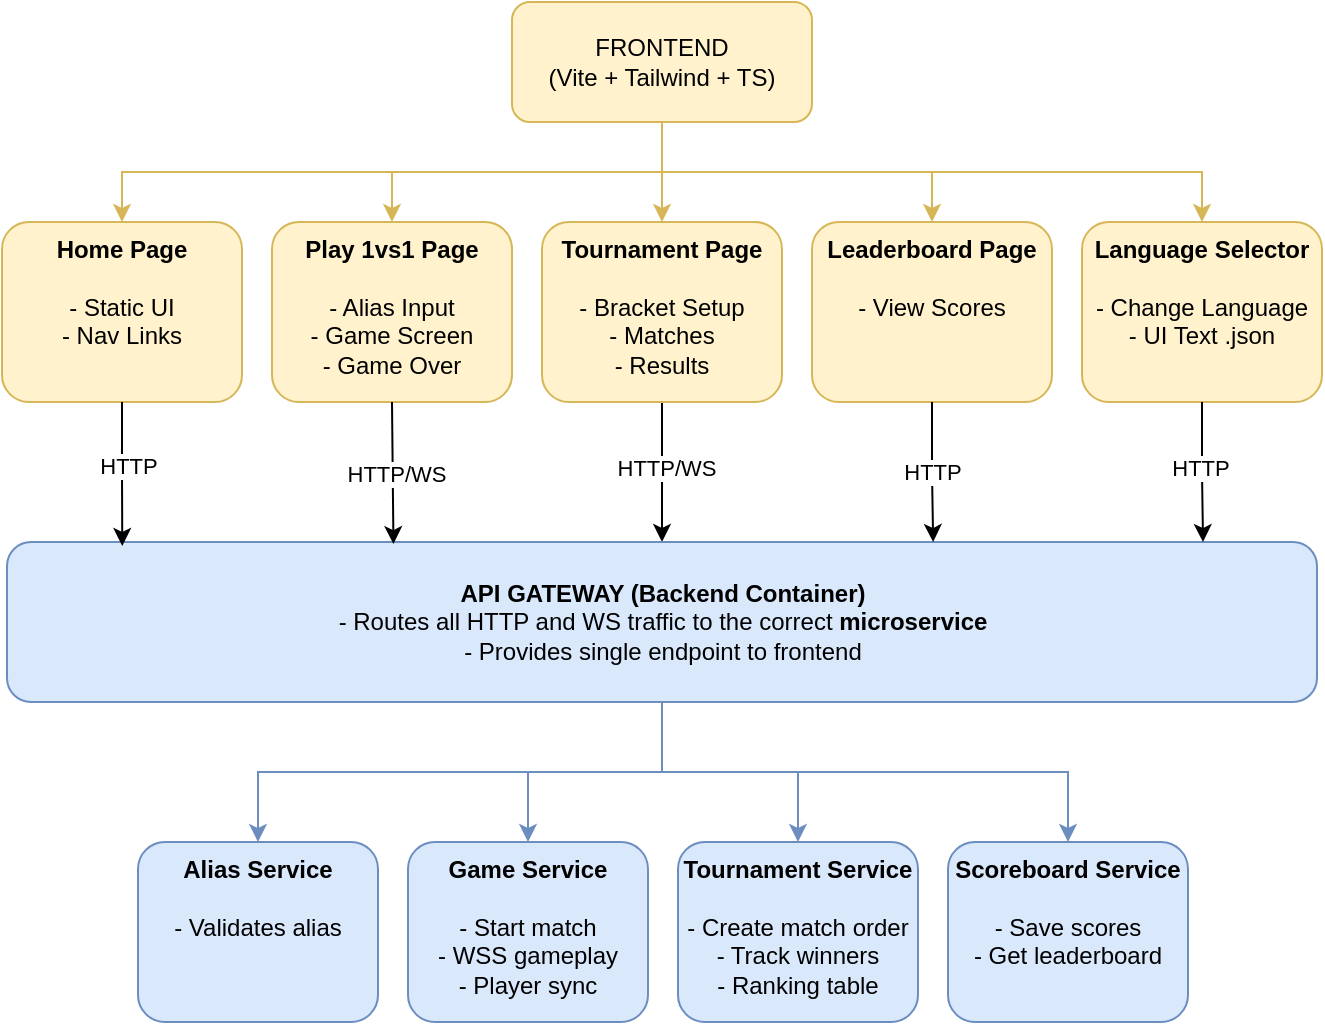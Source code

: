 <mxfile version="26.1.1">
  <diagram name="Page-1" id="Cc9oTgwPpKHZk2mY7icy">
    <mxGraphModel dx="880" dy="526" grid="1" gridSize="10" guides="1" tooltips="1" connect="1" arrows="1" fold="1" page="1" pageScale="1" pageWidth="850" pageHeight="1100" math="0" shadow="0">
      <root>
        <mxCell id="0" />
        <mxCell id="1" parent="0" />
        <mxCell id="W1Wscjg8J1eMTDm9cVJc-10" style="edgeStyle=orthogonalEdgeStyle;rounded=0;orthogonalLoop=1;jettySize=auto;html=1;exitX=0.5;exitY=1;exitDx=0;exitDy=0;entryX=0.5;entryY=0;entryDx=0;entryDy=0;fillColor=#fff2cc;strokeColor=#d6b656;" parent="1" source="W1Wscjg8J1eMTDm9cVJc-1" target="W1Wscjg8J1eMTDm9cVJc-3" edge="1">
          <mxGeometry relative="1" as="geometry" />
        </mxCell>
        <mxCell id="W1Wscjg8J1eMTDm9cVJc-11" style="edgeStyle=orthogonalEdgeStyle;rounded=0;orthogonalLoop=1;jettySize=auto;html=1;exitX=0.5;exitY=1;exitDx=0;exitDy=0;entryX=0.5;entryY=0;entryDx=0;entryDy=0;fillColor=#fff2cc;strokeColor=#d6b656;" parent="1" source="W1Wscjg8J1eMTDm9cVJc-1" target="W1Wscjg8J1eMTDm9cVJc-4" edge="1">
          <mxGeometry relative="1" as="geometry" />
        </mxCell>
        <mxCell id="W1Wscjg8J1eMTDm9cVJc-12" style="edgeStyle=orthogonalEdgeStyle;rounded=0;orthogonalLoop=1;jettySize=auto;html=1;exitX=0.5;exitY=1;exitDx=0;exitDy=0;entryX=0.5;entryY=0;entryDx=0;entryDy=0;fillColor=#fff2cc;strokeColor=#d6b656;" parent="1" source="W1Wscjg8J1eMTDm9cVJc-1" target="W1Wscjg8J1eMTDm9cVJc-5" edge="1">
          <mxGeometry relative="1" as="geometry" />
        </mxCell>
        <mxCell id="W1Wscjg8J1eMTDm9cVJc-13" style="edgeStyle=orthogonalEdgeStyle;rounded=0;orthogonalLoop=1;jettySize=auto;html=1;exitX=0.5;exitY=1;exitDx=0;exitDy=0;fillColor=#fff2cc;strokeColor=#d6b656;" parent="1" source="W1Wscjg8J1eMTDm9cVJc-1" target="W1Wscjg8J1eMTDm9cVJc-7" edge="1">
          <mxGeometry relative="1" as="geometry" />
        </mxCell>
        <mxCell id="W1Wscjg8J1eMTDm9cVJc-14" style="edgeStyle=orthogonalEdgeStyle;rounded=0;orthogonalLoop=1;jettySize=auto;html=1;exitX=0.5;exitY=1;exitDx=0;exitDy=0;entryX=0.5;entryY=0;entryDx=0;entryDy=0;fillColor=#fff2cc;strokeColor=#d6b656;" parent="1" source="W1Wscjg8J1eMTDm9cVJc-1" target="W1Wscjg8J1eMTDm9cVJc-8" edge="1">
          <mxGeometry relative="1" as="geometry" />
        </mxCell>
        <mxCell id="W1Wscjg8J1eMTDm9cVJc-1" value="FRONTEND&lt;div&gt;(Vite + Tailwind + TS)&lt;/div&gt;" style="rounded=1;whiteSpace=wrap;html=1;fillColor=#fff2cc;strokeColor=#d6b656;" parent="1" vertex="1">
          <mxGeometry x="360" y="170" width="150" height="60" as="geometry" />
        </mxCell>
        <mxCell id="W1Wscjg8J1eMTDm9cVJc-3" value="&lt;div style=&quot;&quot;&gt;&lt;span style=&quot;background-color: transparent; color: light-dark(rgb(0, 0, 0), rgb(255, 255, 255));&quot;&gt;&lt;b&gt;Home Page&lt;/b&gt;&lt;/span&gt;&lt;/div&gt;&lt;div style=&quot;&quot;&gt;&lt;span style=&quot;background-color: transparent; color: light-dark(rgb(0, 0, 0), rgb(255, 255, 255));&quot;&gt;&lt;b&gt;&lt;br&gt;&lt;/b&gt;&lt;/span&gt;&lt;/div&gt;&lt;div&gt;- Static UI&lt;/div&gt;&lt;div&gt;- Nav Links&lt;/div&gt;" style="rounded=1;whiteSpace=wrap;html=1;align=center;verticalAlign=top;fillColor=#fff2cc;strokeColor=#d6b656;" parent="1" vertex="1">
          <mxGeometry x="105" y="280" width="120" height="90" as="geometry" />
        </mxCell>
        <mxCell id="W1Wscjg8J1eMTDm9cVJc-4" value="&lt;div style=&quot;&quot;&gt;&lt;span style=&quot;background-color: transparent; color: light-dark(rgb(0, 0, 0), rgb(255, 255, 255));&quot;&gt;&lt;b&gt;Play 1vs1 Page&lt;/b&gt;&lt;/span&gt;&lt;/div&gt;&lt;div style=&quot;&quot;&gt;&lt;span style=&quot;background-color: transparent; color: light-dark(rgb(0, 0, 0), rgb(255, 255, 255));&quot;&gt;&lt;b&gt;&lt;br&gt;&lt;/b&gt;&lt;/span&gt;&lt;/div&gt;&lt;div style=&quot;&quot;&gt;&lt;span style=&quot;background-color: transparent; color: light-dark(rgb(0, 0, 0), rgb(255, 255, 255));&quot;&gt;- Alias Input&lt;/span&gt;&lt;/div&gt;&lt;div style=&quot;&quot;&gt;&lt;span style=&quot;background-color: transparent; color: light-dark(rgb(0, 0, 0), rgb(255, 255, 255));&quot;&gt;- Game Screen&lt;/span&gt;&lt;/div&gt;&lt;div style=&quot;&quot;&gt;&lt;span style=&quot;background-color: transparent; color: light-dark(rgb(0, 0, 0), rgb(255, 255, 255));&quot;&gt;- Game Over&lt;/span&gt;&lt;/div&gt;" style="rounded=1;whiteSpace=wrap;html=1;align=center;verticalAlign=top;fillColor=#fff2cc;strokeColor=#d6b656;" parent="1" vertex="1">
          <mxGeometry x="240" y="280" width="120" height="90" as="geometry" />
        </mxCell>
        <mxCell id="W1Wscjg8J1eMTDm9cVJc-23" style="edgeStyle=orthogonalEdgeStyle;rounded=0;orthogonalLoop=1;jettySize=auto;html=1;exitX=0.5;exitY=1;exitDx=0;exitDy=0;entryX=0.5;entryY=0;entryDx=0;entryDy=0;" parent="1" source="W1Wscjg8J1eMTDm9cVJc-5" target="W1Wscjg8J1eMTDm9cVJc-15" edge="1">
          <mxGeometry relative="1" as="geometry" />
        </mxCell>
        <mxCell id="W1Wscjg8J1eMTDm9cVJc-29" value="HTTP/WS" style="edgeLabel;html=1;align=center;verticalAlign=middle;resizable=0;points=[];" parent="W1Wscjg8J1eMTDm9cVJc-23" vertex="1" connectable="0">
          <mxGeometry x="-0.064" y="2" relative="1" as="geometry">
            <mxPoint as="offset" />
          </mxGeometry>
        </mxCell>
        <mxCell id="W1Wscjg8J1eMTDm9cVJc-5" value="&lt;div style=&quot;&quot;&gt;&lt;b&gt;Tournament Page&lt;/b&gt;&lt;/div&gt;&lt;div style=&quot;&quot;&gt;&lt;b&gt;&lt;br&gt;&lt;/b&gt;&lt;/div&gt;&lt;div style=&quot;&quot;&gt;&lt;span style=&quot;background-color: transparent; color: light-dark(rgb(0, 0, 0), rgb(255, 255, 255));&quot;&gt;- Bracket Setup&lt;/span&gt;&lt;/div&gt;&lt;div style=&quot;&quot;&gt;&lt;span style=&quot;background-color: transparent; color: light-dark(rgb(0, 0, 0), rgb(255, 255, 255));&quot;&gt;- Matches&lt;/span&gt;&lt;/div&gt;&lt;div style=&quot;&quot;&gt;&lt;span style=&quot;background-color: transparent; color: light-dark(rgb(0, 0, 0), rgb(255, 255, 255));&quot;&gt;- Results&lt;/span&gt;&lt;/div&gt;" style="rounded=1;whiteSpace=wrap;html=1;align=center;verticalAlign=top;fillColor=#fff2cc;strokeColor=#d6b656;" parent="1" vertex="1">
          <mxGeometry x="375" y="280" width="120" height="90" as="geometry" />
        </mxCell>
        <mxCell id="W1Wscjg8J1eMTDm9cVJc-7" value="&lt;div style=&quot;&quot;&gt;&lt;span style=&quot;background-color: transparent; color: light-dark(rgb(0, 0, 0), rgb(255, 255, 255));&quot;&gt;&lt;b&gt;Leaderboard Page&lt;/b&gt;&lt;/span&gt;&lt;/div&gt;&lt;div style=&quot;&quot;&gt;&lt;span style=&quot;background-color: transparent; color: light-dark(rgb(0, 0, 0), rgb(255, 255, 255));&quot;&gt;&lt;b&gt;&lt;br&gt;&lt;/b&gt;&lt;/span&gt;&lt;/div&gt;&lt;div&gt;- View Scores&lt;/div&gt;" style="rounded=1;whiteSpace=wrap;html=1;align=center;verticalAlign=top;fillColor=#fff2cc;strokeColor=#d6b656;" parent="1" vertex="1">
          <mxGeometry x="510" y="280" width="120" height="90" as="geometry" />
        </mxCell>
        <mxCell id="W1Wscjg8J1eMTDm9cVJc-8" value="&lt;div style=&quot;&quot;&gt;&lt;span style=&quot;background-color: transparent; color: light-dark(rgb(0, 0, 0), rgb(255, 255, 255));&quot;&gt;&lt;b&gt;Language Selector&lt;/b&gt;&lt;/span&gt;&lt;/div&gt;&lt;div style=&quot;&quot;&gt;&lt;span style=&quot;background-color: transparent; color: light-dark(rgb(0, 0, 0), rgb(255, 255, 255));&quot;&gt;&lt;b&gt;&lt;br&gt;&lt;/b&gt;&lt;/span&gt;&lt;/div&gt;&lt;div&gt;- Change Language&lt;/div&gt;&lt;div&gt;- UI Text .json&lt;/div&gt;" style="rounded=1;whiteSpace=wrap;html=1;align=center;verticalAlign=top;fillColor=#fff2cc;strokeColor=#d6b656;" parent="1" vertex="1">
          <mxGeometry x="645" y="280" width="120" height="90" as="geometry" />
        </mxCell>
        <mxCell id="W1Wscjg8J1eMTDm9cVJc-34" style="edgeStyle=orthogonalEdgeStyle;rounded=0;orthogonalLoop=1;jettySize=auto;html=1;exitX=0.5;exitY=1;exitDx=0;exitDy=0;fillColor=#dae8fc;strokeColor=#6c8ebf;" parent="1" source="W1Wscjg8J1eMTDm9cVJc-15" target="W1Wscjg8J1eMTDm9cVJc-16" edge="1">
          <mxGeometry relative="1" as="geometry" />
        </mxCell>
        <mxCell id="W1Wscjg8J1eMTDm9cVJc-35" style="edgeStyle=orthogonalEdgeStyle;rounded=0;orthogonalLoop=1;jettySize=auto;html=1;exitX=0.5;exitY=1;exitDx=0;exitDy=0;fillColor=#dae8fc;strokeColor=#6c8ebf;" parent="1" source="W1Wscjg8J1eMTDm9cVJc-15" target="W1Wscjg8J1eMTDm9cVJc-17" edge="1">
          <mxGeometry relative="1" as="geometry" />
        </mxCell>
        <mxCell id="W1Wscjg8J1eMTDm9cVJc-36" style="edgeStyle=orthogonalEdgeStyle;rounded=0;orthogonalLoop=1;jettySize=auto;html=1;exitX=0.5;exitY=1;exitDx=0;exitDy=0;fillColor=#dae8fc;strokeColor=#6c8ebf;" parent="1" source="W1Wscjg8J1eMTDm9cVJc-15" target="W1Wscjg8J1eMTDm9cVJc-18" edge="1">
          <mxGeometry relative="1" as="geometry" />
        </mxCell>
        <mxCell id="W1Wscjg8J1eMTDm9cVJc-37" style="edgeStyle=orthogonalEdgeStyle;rounded=0;orthogonalLoop=1;jettySize=auto;html=1;exitX=0.5;exitY=1;exitDx=0;exitDy=0;fillColor=#dae8fc;strokeColor=#6c8ebf;" parent="1" source="W1Wscjg8J1eMTDm9cVJc-15" target="W1Wscjg8J1eMTDm9cVJc-19" edge="1">
          <mxGeometry relative="1" as="geometry" />
        </mxCell>
        <mxCell id="W1Wscjg8J1eMTDm9cVJc-15" value="&lt;b&gt;API GATEWAY (Backend Container)&lt;/b&gt;&lt;div&gt;- Routes all HTTP and WS&amp;nbsp;traffic to the correct &lt;b&gt;microservice&lt;/b&gt;&lt;/div&gt;&lt;div&gt;- Provides single endpoint to frontend&lt;/div&gt;" style="rounded=1;whiteSpace=wrap;html=1;fillColor=#dae8fc;strokeColor=#6c8ebf;" parent="1" vertex="1">
          <mxGeometry x="107.5" y="440" width="655" height="80" as="geometry" />
        </mxCell>
        <mxCell id="W1Wscjg8J1eMTDm9cVJc-16" value="&lt;div style=&quot;&quot;&gt;&lt;b&gt;Alias Service&lt;/b&gt;&lt;/div&gt;&lt;div style=&quot;&quot;&gt;&lt;span style=&quot;background-color: transparent; color: light-dark(rgb(0, 0, 0), rgb(255, 255, 255));&quot;&gt;&lt;b&gt;&lt;br&gt;&lt;/b&gt;&lt;/span&gt;&lt;/div&gt;&lt;div&gt;- Validates alias&lt;/div&gt;" style="rounded=1;whiteSpace=wrap;html=1;align=center;verticalAlign=top;fillColor=#dae8fc;strokeColor=#6c8ebf;" parent="1" vertex="1">
          <mxGeometry x="173" y="590" width="120" height="90" as="geometry" />
        </mxCell>
        <mxCell id="W1Wscjg8J1eMTDm9cVJc-17" value="&lt;div style=&quot;&quot;&gt;&lt;b&gt;Game Service&lt;/b&gt;&lt;/div&gt;&lt;div style=&quot;&quot;&gt;&lt;span style=&quot;background-color: transparent; color: light-dark(rgb(0, 0, 0), rgb(255, 255, 255));&quot;&gt;&lt;b&gt;&lt;br&gt;&lt;/b&gt;&lt;/span&gt;&lt;/div&gt;&lt;div&gt;- Start match&lt;/div&gt;&lt;div&gt;- WSS gameplay&lt;/div&gt;&lt;div&gt;- Player sync&lt;/div&gt;" style="rounded=1;whiteSpace=wrap;html=1;align=center;verticalAlign=top;fillColor=#dae8fc;strokeColor=#6c8ebf;" parent="1" vertex="1">
          <mxGeometry x="308" y="590" width="120" height="90" as="geometry" />
        </mxCell>
        <mxCell id="W1Wscjg8J1eMTDm9cVJc-18" value="&lt;div style=&quot;&quot;&gt;&lt;b&gt;Tournament Service&lt;/b&gt;&lt;/div&gt;&lt;div style=&quot;&quot;&gt;&lt;span style=&quot;background-color: transparent; color: light-dark(rgb(0, 0, 0), rgb(255, 255, 255));&quot;&gt;&lt;b&gt;&lt;br&gt;&lt;/b&gt;&lt;/span&gt;&lt;/div&gt;&lt;div style=&quot;&quot;&gt;- Create match order&lt;/div&gt;&lt;div&gt;- Track winners&lt;/div&gt;&lt;div&gt;- Ranking table&lt;/div&gt;" style="rounded=1;whiteSpace=wrap;html=1;align=center;verticalAlign=top;fillColor=#dae8fc;strokeColor=#6c8ebf;" parent="1" vertex="1">
          <mxGeometry x="443" y="590" width="120" height="90" as="geometry" />
        </mxCell>
        <mxCell id="W1Wscjg8J1eMTDm9cVJc-19" value="&lt;div style=&quot;&quot;&gt;&lt;b&gt;Scoreboard Service&lt;/b&gt;&lt;/div&gt;&lt;div style=&quot;&quot;&gt;&lt;span style=&quot;background-color: transparent; color: light-dark(rgb(0, 0, 0), rgb(255, 255, 255));&quot;&gt;&lt;b&gt;&lt;br&gt;&lt;/b&gt;&lt;/span&gt;&lt;/div&gt;&lt;div&gt;- Save scores&lt;/div&gt;&lt;div&gt;- Get leaderboard&lt;/div&gt;" style="rounded=1;whiteSpace=wrap;html=1;align=center;verticalAlign=top;fillColor=#dae8fc;strokeColor=#6c8ebf;" parent="1" vertex="1">
          <mxGeometry x="578" y="590" width="120" height="90" as="geometry" />
        </mxCell>
        <mxCell id="W1Wscjg8J1eMTDm9cVJc-21" style="edgeStyle=orthogonalEdgeStyle;rounded=0;orthogonalLoop=1;jettySize=auto;html=1;exitX=0.5;exitY=1;exitDx=0;exitDy=0;entryX=0.088;entryY=0.025;entryDx=0;entryDy=0;entryPerimeter=0;" parent="1" source="W1Wscjg8J1eMTDm9cVJc-3" target="W1Wscjg8J1eMTDm9cVJc-15" edge="1">
          <mxGeometry relative="1" as="geometry" />
        </mxCell>
        <mxCell id="W1Wscjg8J1eMTDm9cVJc-27" value="HTTP" style="edgeLabel;html=1;align=center;verticalAlign=middle;resizable=0;points=[];" parent="W1Wscjg8J1eMTDm9cVJc-21" vertex="1" connectable="0">
          <mxGeometry x="-0.091" y="3" relative="1" as="geometry">
            <mxPoint y="-1" as="offset" />
          </mxGeometry>
        </mxCell>
        <mxCell id="W1Wscjg8J1eMTDm9cVJc-22" style="rounded=0;orthogonalLoop=1;jettySize=auto;html=1;exitX=0.5;exitY=1;exitDx=0;exitDy=0;entryX=0.295;entryY=0.013;entryDx=0;entryDy=0;entryPerimeter=0;" parent="1" source="W1Wscjg8J1eMTDm9cVJc-4" target="W1Wscjg8J1eMTDm9cVJc-15" edge="1">
          <mxGeometry relative="1" as="geometry" />
        </mxCell>
        <mxCell id="W1Wscjg8J1eMTDm9cVJc-28" value="HTTP/WS" style="edgeLabel;html=1;align=center;verticalAlign=middle;resizable=0;points=[];" parent="W1Wscjg8J1eMTDm9cVJc-22" vertex="1" connectable="0">
          <mxGeometry x="0.0" y="1" relative="1" as="geometry">
            <mxPoint as="offset" />
          </mxGeometry>
        </mxCell>
        <mxCell id="W1Wscjg8J1eMTDm9cVJc-25" style="edgeStyle=orthogonalEdgeStyle;rounded=0;orthogonalLoop=1;jettySize=auto;html=1;exitX=0.5;exitY=1;exitDx=0;exitDy=0;entryX=0.707;entryY=0;entryDx=0;entryDy=0;entryPerimeter=0;" parent="1" source="W1Wscjg8J1eMTDm9cVJc-7" target="W1Wscjg8J1eMTDm9cVJc-15" edge="1">
          <mxGeometry relative="1" as="geometry" />
        </mxCell>
        <mxCell id="W1Wscjg8J1eMTDm9cVJc-30" value="HTTP" style="edgeLabel;html=1;align=center;verticalAlign=middle;resizable=0;points=[];" parent="W1Wscjg8J1eMTDm9cVJc-25" vertex="1" connectable="0">
          <mxGeometry x="-0.008" y="-1" relative="1" as="geometry">
            <mxPoint y="-1" as="offset" />
          </mxGeometry>
        </mxCell>
        <mxCell id="W1Wscjg8J1eMTDm9cVJc-26" style="edgeStyle=orthogonalEdgeStyle;rounded=0;orthogonalLoop=1;jettySize=auto;html=1;exitX=0.5;exitY=1;exitDx=0;exitDy=0;entryX=0.913;entryY=0;entryDx=0;entryDy=0;entryPerimeter=0;" parent="1" source="W1Wscjg8J1eMTDm9cVJc-8" target="W1Wscjg8J1eMTDm9cVJc-15" edge="1">
          <mxGeometry relative="1" as="geometry" />
        </mxCell>
        <mxCell id="W1Wscjg8J1eMTDm9cVJc-31" value="HTTP" style="edgeLabel;html=1;align=center;verticalAlign=middle;resizable=0;points=[];" parent="W1Wscjg8J1eMTDm9cVJc-26" vertex="1" connectable="0">
          <mxGeometry x="-0.07" y="-1" relative="1" as="geometry">
            <mxPoint as="offset" />
          </mxGeometry>
        </mxCell>
      </root>
    </mxGraphModel>
  </diagram>
</mxfile>
